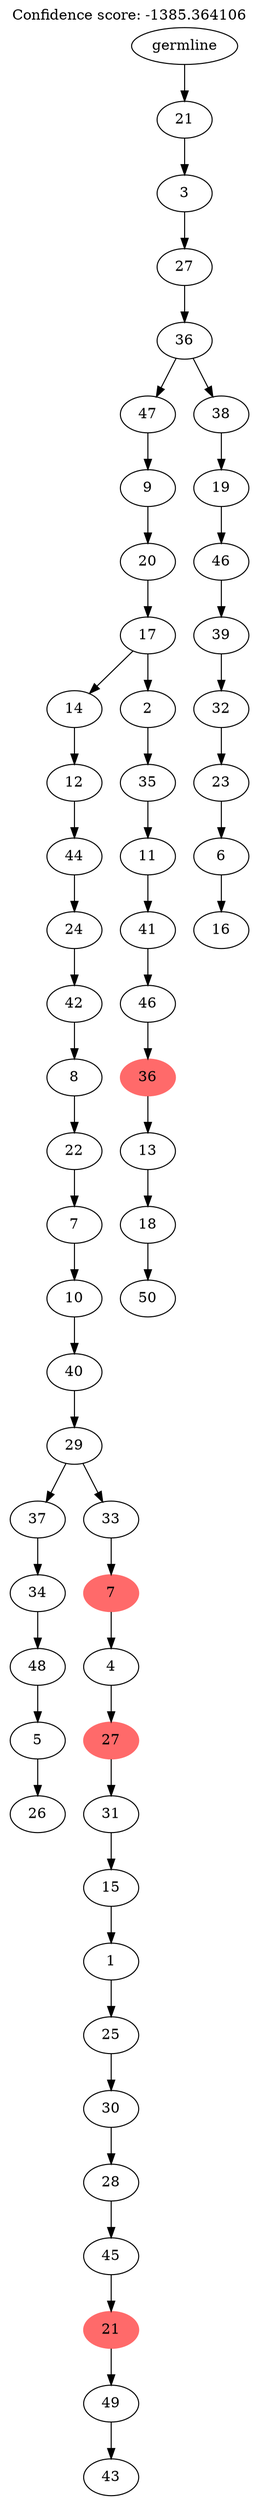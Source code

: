 digraph g {
	"54" -> "55";
	"55" [label="26"];
	"53" -> "54";
	"54" [label="5"];
	"52" -> "53";
	"53" [label="48"];
	"51" -> "52";
	"52" [label="34"];
	"49" -> "50";
	"50" [label="43"];
	"48" -> "49";
	"49" [label="49"];
	"47" -> "48";
	"48" [color=indianred1, style=filled, label="21"];
	"46" -> "47";
	"47" [label="45"];
	"45" -> "46";
	"46" [label="28"];
	"44" -> "45";
	"45" [label="30"];
	"43" -> "44";
	"44" [label="25"];
	"42" -> "43";
	"43" [label="1"];
	"41" -> "42";
	"42" [label="15"];
	"40" -> "41";
	"41" [label="31"];
	"39" -> "40";
	"40" [color=indianred1, style=filled, label="27"];
	"38" -> "39";
	"39" [label="4"];
	"37" -> "38";
	"38" [color=indianred1, style=filled, label="7"];
	"36" -> "37";
	"37" [label="33"];
	"36" -> "51";
	"51" [label="37"];
	"35" -> "36";
	"36" [label="29"];
	"34" -> "35";
	"35" [label="40"];
	"33" -> "34";
	"34" [label="10"];
	"32" -> "33";
	"33" [label="7"];
	"31" -> "32";
	"32" [label="22"];
	"30" -> "31";
	"31" [label="8"];
	"29" -> "30";
	"30" [label="42"];
	"28" -> "29";
	"29" [label="24"];
	"27" -> "28";
	"28" [label="44"];
	"26" -> "27";
	"27" [label="12"];
	"24" -> "25";
	"25" [label="50"];
	"23" -> "24";
	"24" [label="18"];
	"22" -> "23";
	"23" [label="13"];
	"21" -> "22";
	"22" [color=indianred1, style=filled, label="36"];
	"20" -> "21";
	"21" [label="46"];
	"19" -> "20";
	"20" [label="41"];
	"18" -> "19";
	"19" [label="11"];
	"17" -> "18";
	"18" [label="35"];
	"16" -> "17";
	"17" [label="2"];
	"16" -> "26";
	"26" [label="14"];
	"15" -> "16";
	"16" [label="17"];
	"14" -> "15";
	"15" [label="20"];
	"13" -> "14";
	"14" [label="9"];
	"11" -> "12";
	"12" [label="16"];
	"10" -> "11";
	"11" [label="6"];
	"9" -> "10";
	"10" [label="23"];
	"8" -> "9";
	"9" [label="32"];
	"7" -> "8";
	"8" [label="39"];
	"6" -> "7";
	"7" [label="46"];
	"5" -> "6";
	"6" [label="19"];
	"4" -> "5";
	"5" [label="38"];
	"4" -> "13";
	"13" [label="47"];
	"3" -> "4";
	"4" [label="36"];
	"2" -> "3";
	"3" [label="27"];
	"1" -> "2";
	"2" [label="3"];
	"0" -> "1";
	"1" [label="21"];
	"0" [label="germline"];
	labelloc="t";
	label="Confidence score: -1385.364106";
}
